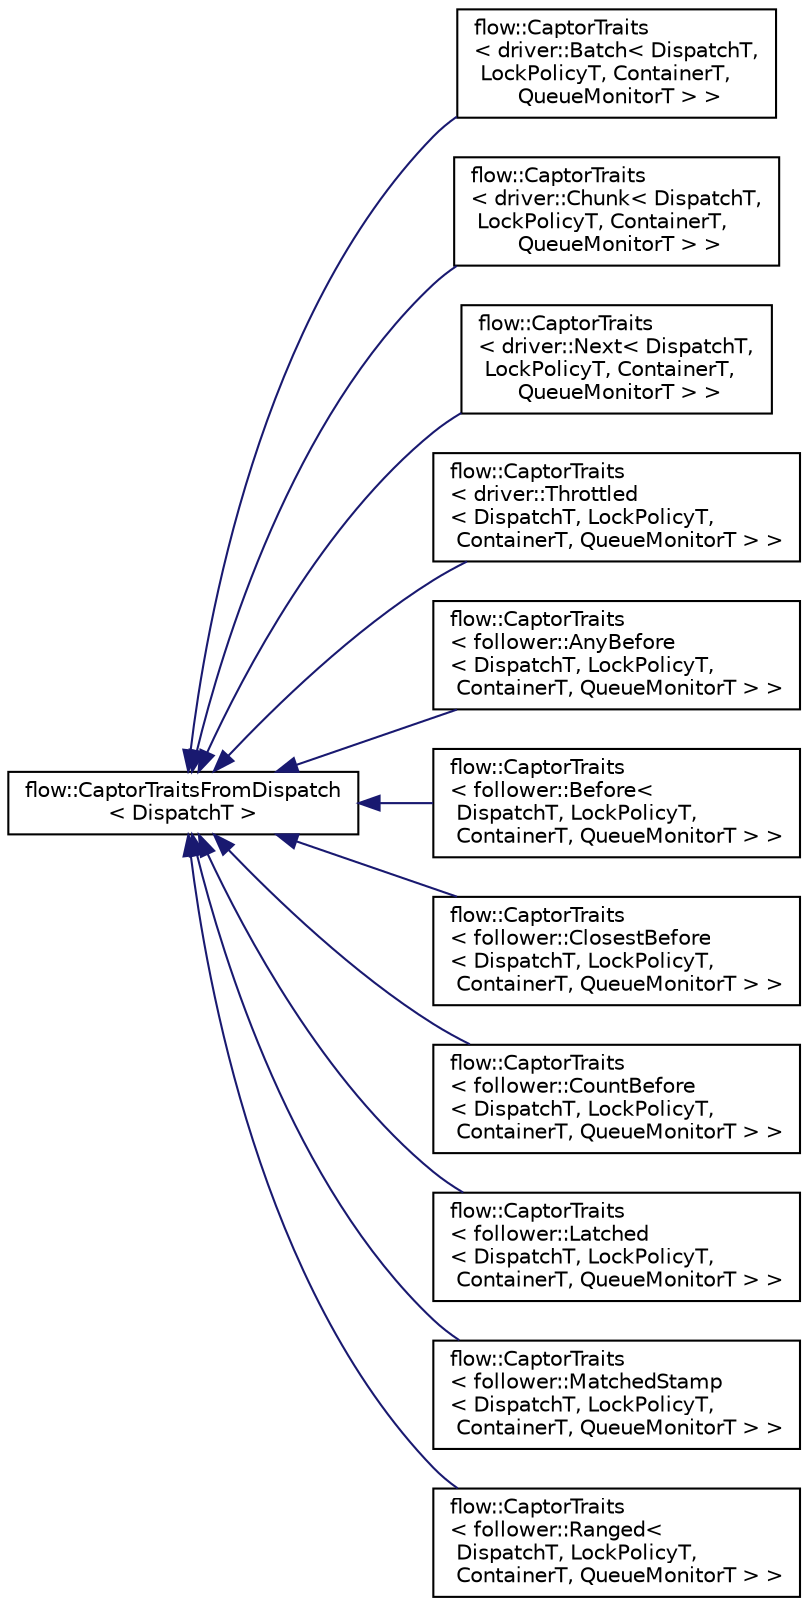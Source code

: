 digraph "Graphical Class Hierarchy"
{
 // LATEX_PDF_SIZE
  edge [fontname="Helvetica",fontsize="10",labelfontname="Helvetica",labelfontsize="10"];
  node [fontname="Helvetica",fontsize="10",shape=record];
  rankdir="LR";
  Node0 [label="flow::CaptorTraitsFromDispatch\l\< DispatchT \>",height=0.2,width=0.4,color="black", fillcolor="white", style="filled",URL="$structflow_1_1_captor_traits_from_dispatch.html",tooltip="Basic captor traits struct with common type information from data dispatch object."];
  Node0 -> Node1 [dir="back",color="midnightblue",fontsize="10",style="solid",fontname="Helvetica"];
  Node1 [label="flow::CaptorTraits\l\< driver::Batch\< DispatchT,\l LockPolicyT, ContainerT,\l QueueMonitorT \> \>",height=0.2,width=0.4,color="black", fillcolor="white", style="filled",URL="$structflow_1_1_captor_traits_3_01driver_1_1_batch_3_01_dispatch_t_00_01_lock_policy_t_00_01_contfc7418d386a7a1cb1fa7e6bb1299634a.html",tooltip="Traits struct for captor types."];
  Node0 -> Node2 [dir="back",color="midnightblue",fontsize="10",style="solid",fontname="Helvetica"];
  Node2 [label="flow::CaptorTraits\l\< driver::Chunk\< DispatchT,\l LockPolicyT, ContainerT,\l QueueMonitorT \> \>",height=0.2,width=0.4,color="black", fillcolor="white", style="filled",URL="$structflow_1_1_captor_traits_3_01driver_1_1_chunk_3_01_dispatch_t_00_01_lock_policy_t_00_01_contf25136d799b84e6e744301cf371fdfc2.html",tooltip="Traits struct for captor types."];
  Node0 -> Node3 [dir="back",color="midnightblue",fontsize="10",style="solid",fontname="Helvetica"];
  Node3 [label="flow::CaptorTraits\l\< driver::Next\< DispatchT,\l LockPolicyT, ContainerT,\l QueueMonitorT \> \>",height=0.2,width=0.4,color="black", fillcolor="white", style="filled",URL="$structflow_1_1_captor_traits_3_01driver_1_1_next_3_01_dispatch_t_00_01_lock_policy_t_00_01_contacacf8f9584444cf22afe31e8b706b576.html",tooltip="Traits struct for captor types."];
  Node0 -> Node4 [dir="back",color="midnightblue",fontsize="10",style="solid",fontname="Helvetica"];
  Node4 [label="flow::CaptorTraits\l\< driver::Throttled\l\< DispatchT, LockPolicyT,\l ContainerT, QueueMonitorT \> \>",height=0.2,width=0.4,color="black", fillcolor="white", style="filled",URL="$structflow_1_1_captor_traits_3_01driver_1_1_throttled_3_01_dispatch_t_00_01_lock_policy_t_00_01_a55b272e8914e815b1e61540d6e370f1.html",tooltip="Traits struct for captor types."];
  Node0 -> Node5 [dir="back",color="midnightblue",fontsize="10",style="solid",fontname="Helvetica"];
  Node5 [label="flow::CaptorTraits\l\< follower::AnyBefore\l\< DispatchT, LockPolicyT,\l ContainerT, QueueMonitorT \> \>",height=0.2,width=0.4,color="black", fillcolor="white", style="filled",URL="$structflow_1_1_captor_traits_3_01follower_1_1_any_before_3_01_dispatch_t_00_01_lock_policy_t_00_55050b2eb17fc5bc754f0ec7f3a869fd.html",tooltip="Traits struct for captor types."];
  Node0 -> Node6 [dir="back",color="midnightblue",fontsize="10",style="solid",fontname="Helvetica"];
  Node6 [label="flow::CaptorTraits\l\< follower::Before\<\l DispatchT, LockPolicyT,\l ContainerT, QueueMonitorT \> \>",height=0.2,width=0.4,color="black", fillcolor="white", style="filled",URL="$structflow_1_1_captor_traits_3_01follower_1_1_before_3_01_dispatch_t_00_01_lock_policy_t_00_01_c62c65191d3908e10afd70708af893571.html",tooltip="Traits struct for captor types."];
  Node0 -> Node7 [dir="back",color="midnightblue",fontsize="10",style="solid",fontname="Helvetica"];
  Node7 [label="flow::CaptorTraits\l\< follower::ClosestBefore\l\< DispatchT, LockPolicyT,\l ContainerT, QueueMonitorT \> \>",height=0.2,width=0.4,color="black", fillcolor="white", style="filled",URL="$structflow_1_1_captor_traits_3_01follower_1_1_closest_before_3_01_dispatch_t_00_01_lock_policy_t8b834bc2517b16c76af22e1a13353500.html",tooltip="Traits struct for captor types."];
  Node0 -> Node8 [dir="back",color="midnightblue",fontsize="10",style="solid",fontname="Helvetica"];
  Node8 [label="flow::CaptorTraits\l\< follower::CountBefore\l\< DispatchT, LockPolicyT,\l ContainerT, QueueMonitorT \> \>",height=0.2,width=0.4,color="black", fillcolor="white", style="filled",URL="$structflow_1_1_captor_traits_3_01follower_1_1_count_before_3_01_dispatch_t_00_01_lock_policy_t_0d08c28482191f4a9fdac77c50d53921d.html",tooltip="Traits struct for captor types."];
  Node0 -> Node9 [dir="back",color="midnightblue",fontsize="10",style="solid",fontname="Helvetica"];
  Node9 [label="flow::CaptorTraits\l\< follower::Latched\l\< DispatchT, LockPolicyT,\l ContainerT, QueueMonitorT \> \>",height=0.2,width=0.4,color="black", fillcolor="white", style="filled",URL="$structflow_1_1_captor_traits_3_01follower_1_1_latched_3_01_dispatch_t_00_01_lock_policy_t_00_01_7069ffe3c5f41ae454dc415b835f945a.html",tooltip="Traits struct for captor types."];
  Node0 -> Node10 [dir="back",color="midnightblue",fontsize="10",style="solid",fontname="Helvetica"];
  Node10 [label="flow::CaptorTraits\l\< follower::MatchedStamp\l\< DispatchT, LockPolicyT,\l ContainerT, QueueMonitorT \> \>",height=0.2,width=0.4,color="black", fillcolor="white", style="filled",URL="$structflow_1_1_captor_traits_3_01follower_1_1_matched_stamp_3_01_dispatch_t_00_01_lock_policy_t_98530359aca39d952e431eb90b81d0f7.html",tooltip="Traits struct for captor types."];
  Node0 -> Node11 [dir="back",color="midnightblue",fontsize="10",style="solid",fontname="Helvetica"];
  Node11 [label="flow::CaptorTraits\l\< follower::Ranged\<\l DispatchT, LockPolicyT,\l ContainerT, QueueMonitorT \> \>",height=0.2,width=0.4,color="black", fillcolor="white", style="filled",URL="$structflow_1_1_captor_traits_3_01follower_1_1_ranged_3_01_dispatch_t_00_01_lock_policy_t_00_01_c08104af94995091b5ab7569e730f476c.html",tooltip="Traits struct for captor types."];
}
